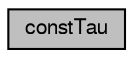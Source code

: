 digraph G
{
  bgcolor="transparent";
  edge [fontname="FreeSans",fontsize="10",labelfontname="FreeSans",labelfontsize="10"];
  node [fontname="FreeSans",fontsize="10",shape=record];
  Node1 [label="constTau",height=0.2,width=0.4,color="black", fillcolor="grey75", style="filled" fontcolor="black"];
}
